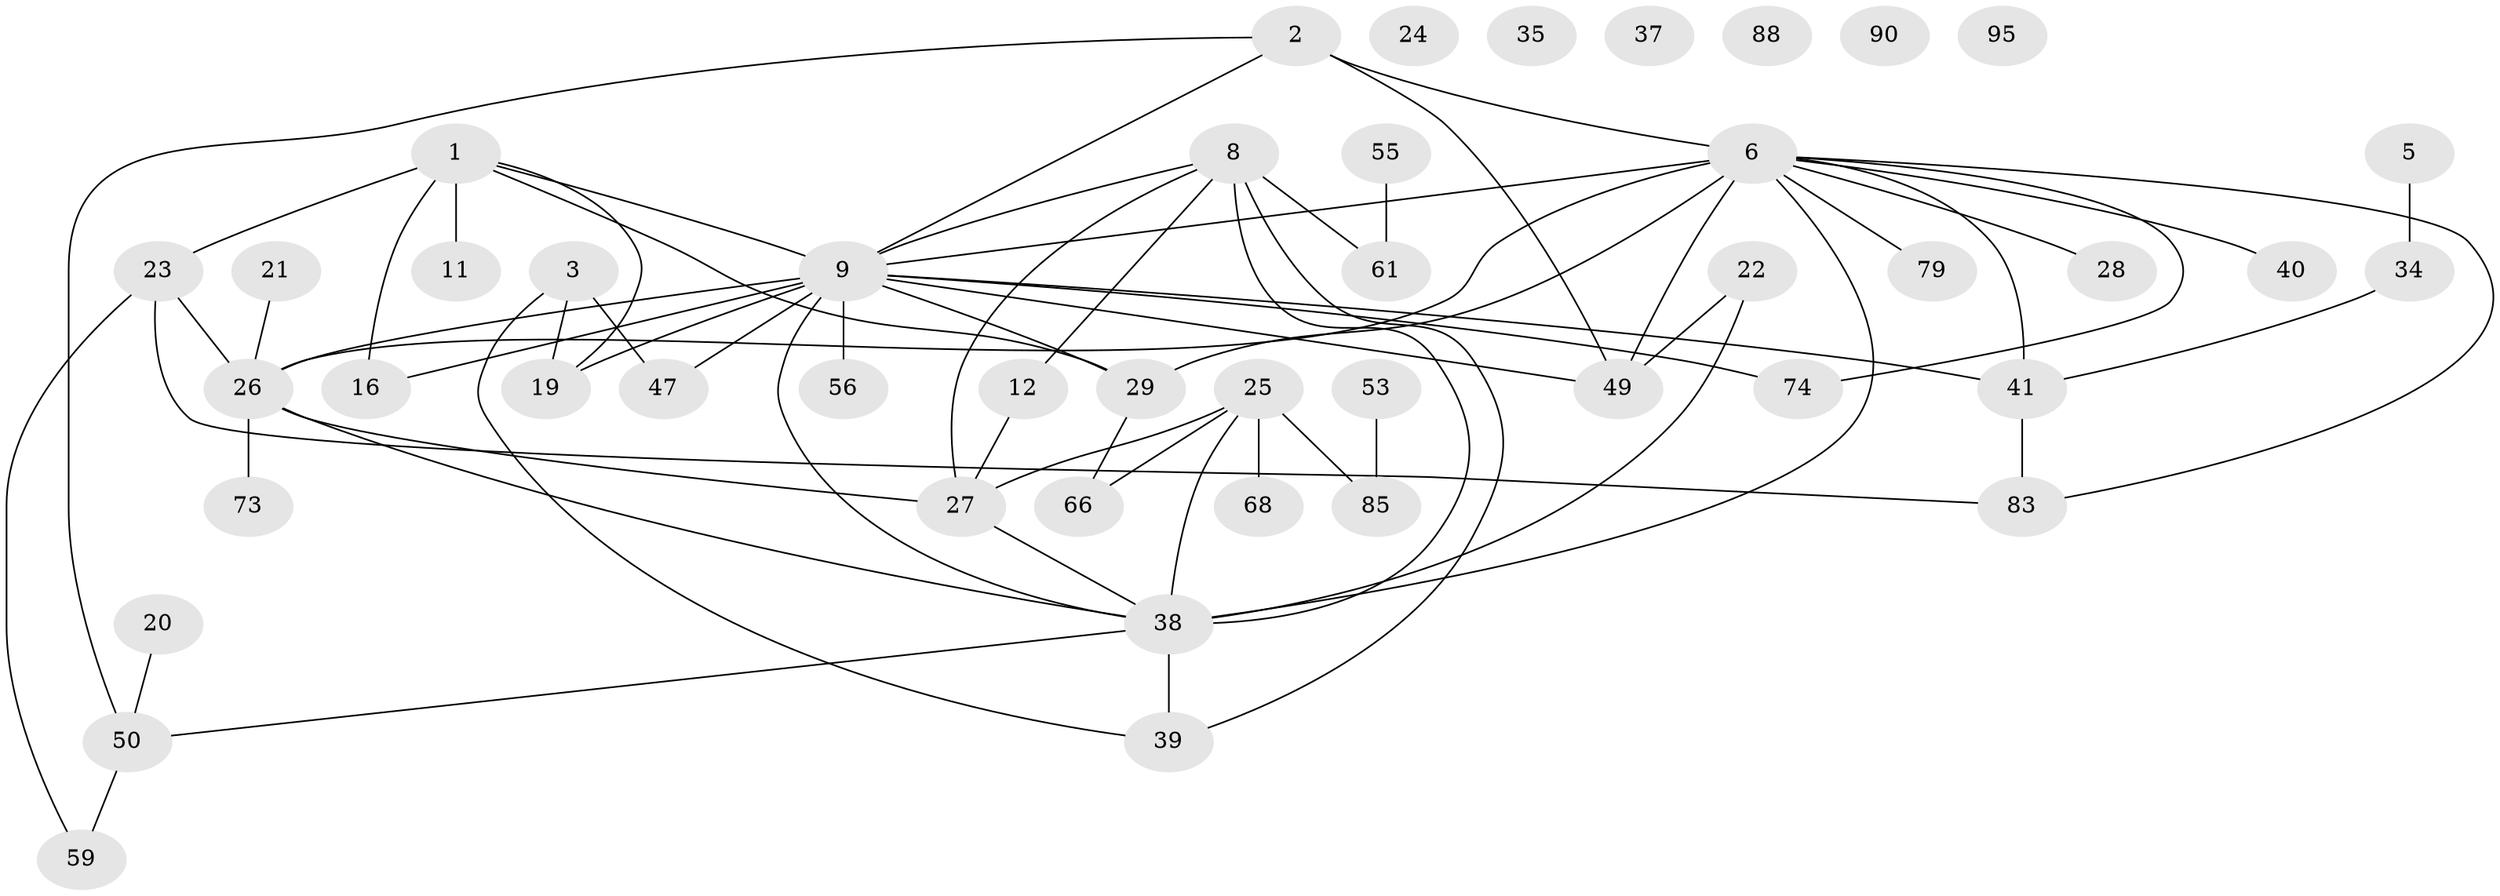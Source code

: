 // original degree distribution, {3: 0.2079207920792079, 4: 0.1188118811881188, 1: 0.2376237623762376, 5: 0.07920792079207921, 2: 0.24752475247524752, 6: 0.039603960396039604, 0: 0.04950495049504951, 7: 0.009900990099009901, 8: 0.009900990099009901}
// Generated by graph-tools (version 1.1) at 2025/16/03/04/25 18:16:25]
// undirected, 46 vertices, 66 edges
graph export_dot {
graph [start="1"]
  node [color=gray90,style=filled];
  1 [super="+4+7"];
  2;
  3 [super="+18"];
  5;
  6 [super="+64+75+10"];
  8 [super="+13"];
  9 [super="+17+43+36"];
  11;
  12 [super="+14"];
  16 [super="+98"];
  19 [super="+57"];
  20;
  21 [super="+99"];
  22;
  23 [super="+97+31"];
  24;
  25 [super="+30"];
  26 [super="+60"];
  27 [super="+84"];
  28;
  29 [super="+52"];
  34 [super="+45"];
  35;
  37 [super="+63"];
  38 [super="+42"];
  39 [super="+48"];
  40;
  41 [super="+78"];
  47 [super="+65+58"];
  49 [super="+51"];
  50 [super="+101+67"];
  53;
  55 [super="+92"];
  56;
  59;
  61;
  66 [super="+80"];
  68;
  73;
  74;
  79 [super="+82"];
  83;
  85 [super="+96"];
  88;
  90;
  95;
  1 -- 11;
  1 -- 23;
  1 -- 16 [weight=2];
  1 -- 19;
  1 -- 9;
  1 -- 29;
  2 -- 50;
  2 -- 9;
  2 -- 49;
  2 -- 6;
  3 -- 19;
  3 -- 47;
  3 -- 39;
  5 -- 34;
  6 -- 83;
  6 -- 74;
  6 -- 79 [weight=2];
  6 -- 49;
  6 -- 26 [weight=2];
  6 -- 38;
  6 -- 40;
  6 -- 9 [weight=3];
  6 -- 41;
  6 -- 28;
  6 -- 29;
  8 -- 38 [weight=2];
  8 -- 39;
  8 -- 9;
  8 -- 27;
  8 -- 12;
  8 -- 61;
  9 -- 74;
  9 -- 56 [weight=2];
  9 -- 26 [weight=2];
  9 -- 16 [weight=2];
  9 -- 38;
  9 -- 41;
  9 -- 49 [weight=2];
  9 -- 47;
  9 -- 19;
  9 -- 29;
  12 -- 27;
  20 -- 50;
  21 -- 26;
  22 -- 38;
  22 -- 49;
  23 -- 83;
  23 -- 59;
  23 -- 26;
  25 -- 66;
  25 -- 68;
  25 -- 85;
  25 -- 27;
  25 -- 38;
  26 -- 38;
  26 -- 27;
  26 -- 73;
  27 -- 38;
  29 -- 66;
  34 -- 41;
  38 -- 50;
  38 -- 39;
  41 -- 83;
  50 -- 59;
  53 -- 85;
  55 -- 61;
}
